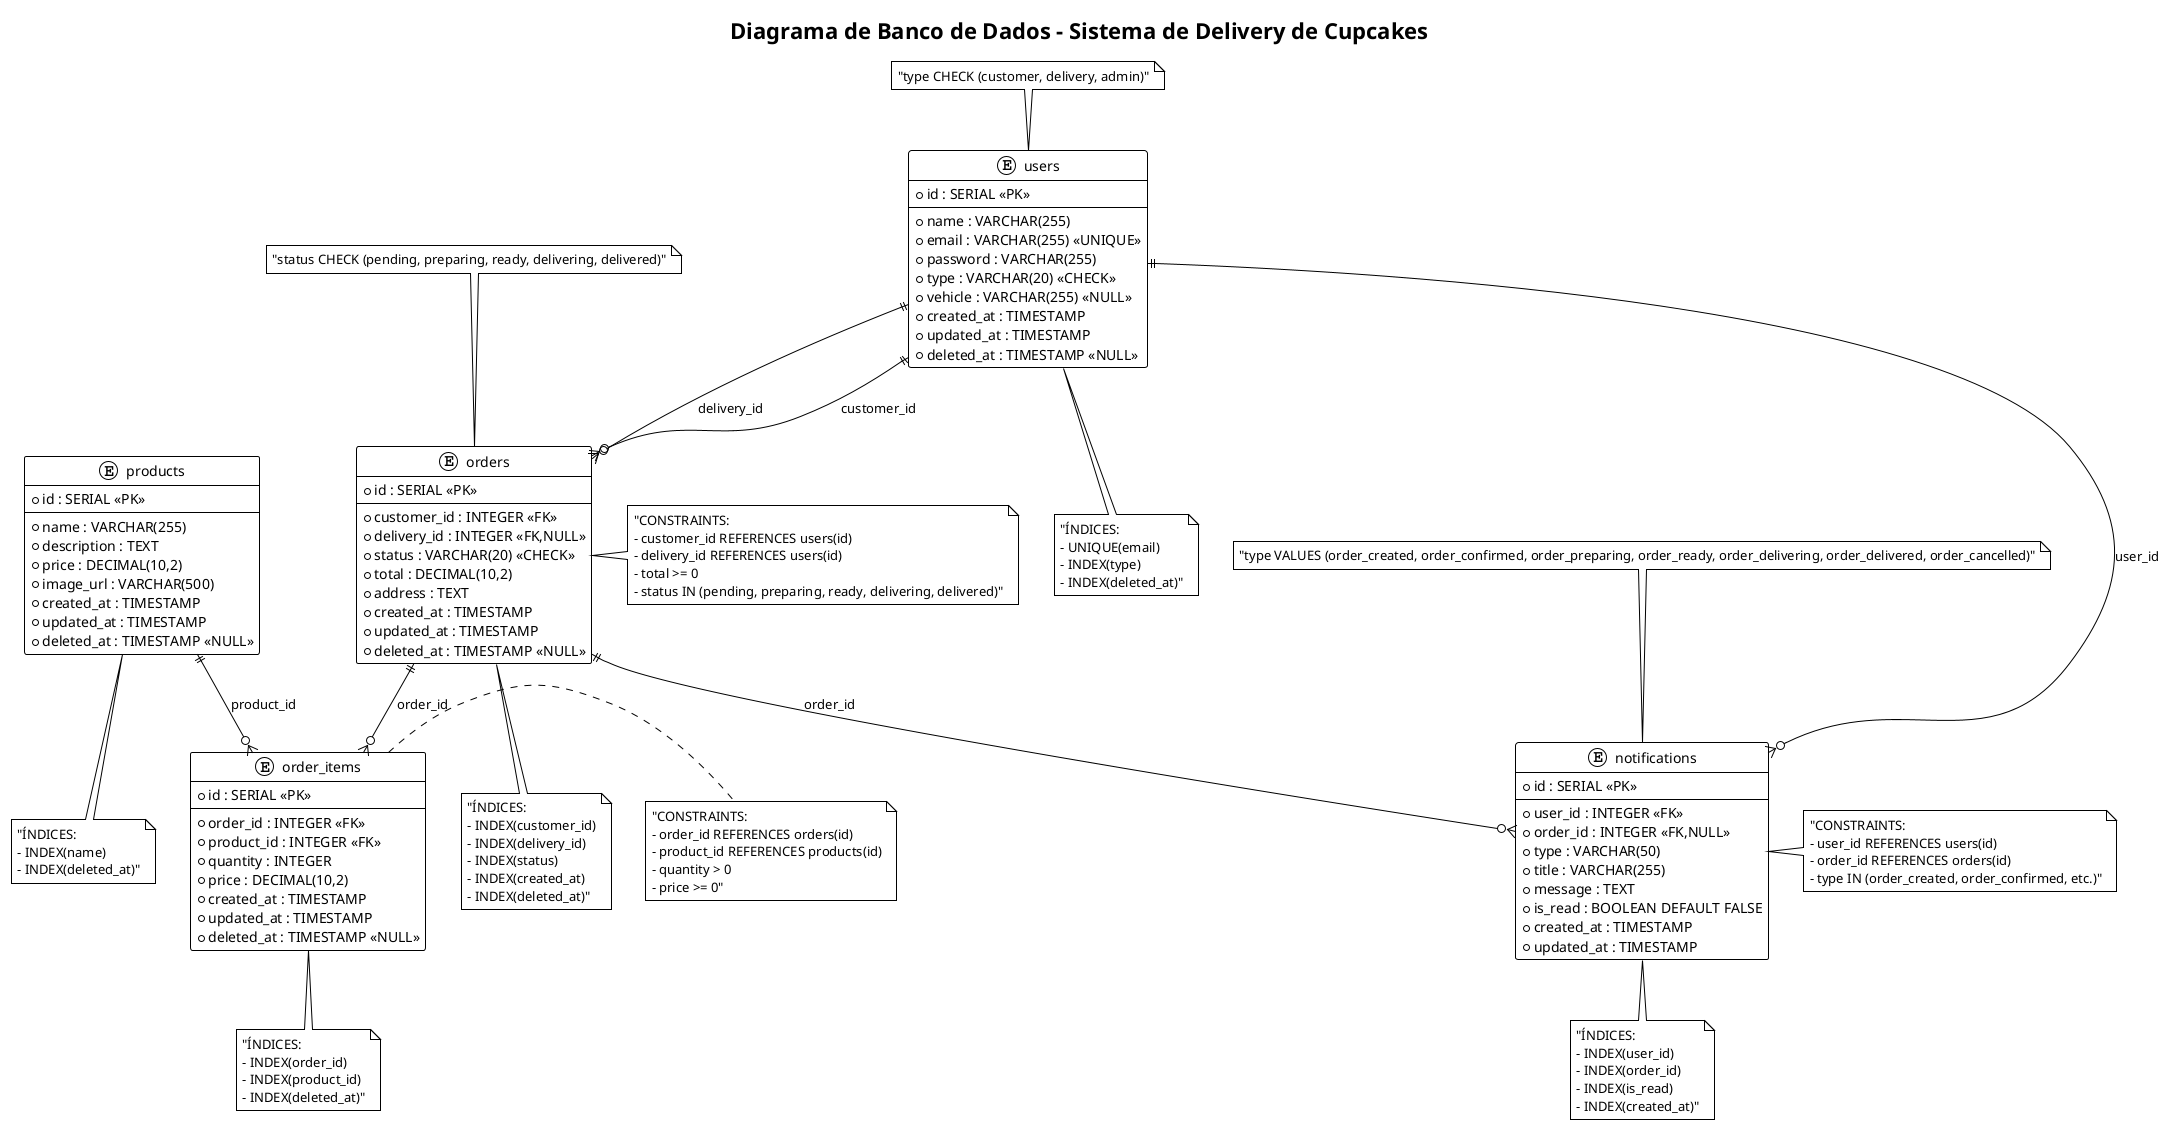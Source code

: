 @startuml diagrama_banco_dados
!theme plain

title Diagrama de Banco de Dados - Sistema de Delivery de Cupcakes

' Configurações de aparência
skinparam entity {
    BackgroundColor #E8F4FD
    BorderColor #1976D2
    FontColor Black
}

skinparam enum {
    BackgroundColor #FFF3E0
    BorderColor #F57C00
}

' Entidades principais
entity "users" {
    * id : SERIAL <<PK>>
    --
    * name : VARCHAR(255)
    * email : VARCHAR(255) <<UNIQUE>>
    * password : VARCHAR(255)
    * type : VARCHAR(20) <<CHECK>>
    * vehicle : VARCHAR(255) <<NULL>>
    * created_at : TIMESTAMP
    * updated_at : TIMESTAMP
    * deleted_at : TIMESTAMP <<NULL>>
}

entity "products" {
    * id : SERIAL <<PK>>
    --
    * name : VARCHAR(255)
    * description : TEXT
    * price : DECIMAL(10,2)
    * image_url : VARCHAR(500)
    * created_at : TIMESTAMP
    * updated_at : TIMESTAMP
    * deleted_at : TIMESTAMP <<NULL>>
}

entity "orders" {
    * id : SERIAL <<PK>>
    --
    * customer_id : INTEGER <<FK>>
    * delivery_id : INTEGER <<FK,NULL>>
    * status : VARCHAR(20) <<CHECK>>
    * total : DECIMAL(10,2)
    * address : TEXT
    * created_at : TIMESTAMP
    * updated_at : TIMESTAMP
    * deleted_at : TIMESTAMP <<NULL>>
}

entity "order_items" {
    * id : SERIAL <<PK>>
    --
    * order_id : INTEGER <<FK>>
    * product_id : INTEGER <<FK>>
    * quantity : INTEGER
    * price : DECIMAL(10,2)
    * created_at : TIMESTAMP
    * updated_at : TIMESTAMP
    * deleted_at : TIMESTAMP <<NULL>>
}

entity "notifications" {
    * id : SERIAL <<PK>>
    --
    * user_id : INTEGER <<FK>>
    * order_id : INTEGER <<FK,NULL>>
    * type : VARCHAR(50)
    * title : VARCHAR(255)
    * message : TEXT
    * is_read : BOOLEAN DEFAULT FALSE
    * created_at : TIMESTAMP
    * updated_at : TIMESTAMP
}

' Enums representados como notas
note top of users : "type CHECK (customer, delivery, admin)"
note top of orders : "status CHECK (pending, preparing, ready, delivering, delivered)"
note top of notifications : "type VALUES (order_created, order_confirmed, order_preparing, order_ready, order_delivering, order_delivered, order_cancelled)"

' Relacionamentos
users ||--o{ orders : "customer_id"
users ||--o{ orders : "delivery_id"
users ||--o{ notifications : "user_id"

orders ||--o{ order_items : "order_id"
orders ||--o{ notifications : "order_id"

products ||--o{ order_items : "product_id"

' Índices importantes
note bottom of users : "ÍNDICES:\n- UNIQUE(email)\n- INDEX(type)\n- INDEX(deleted_at)"

note bottom of orders : "ÍNDICES:\n- INDEX(customer_id)\n- INDEX(delivery_id)\n- INDEX(status)\n- INDEX(created_at)\n- INDEX(deleted_at)"

note bottom of order_items : "ÍNDICES:\n- INDEX(order_id)\n- INDEX(product_id)\n- INDEX(deleted_at)"

note bottom of notifications : "ÍNDICES:\n- INDEX(user_id)\n- INDEX(order_id)\n- INDEX(is_read)\n- INDEX(created_at)"

note bottom of products : "ÍNDICES:\n- INDEX(name)\n- INDEX(deleted_at)"

' Constraints
note right of orders : "CONSTRAINTS:\n- customer_id REFERENCES users(id)\n- delivery_id REFERENCES users(id)\n- total >= 0\n- status IN (pending, preparing, ready, delivering, delivered)"

note right of order_items : "CONSTRAINTS:\n- order_id REFERENCES orders(id)\n- product_id REFERENCES products(id)\n- quantity > 0\n- price >= 0"

note right of notifications : "CONSTRAINTS:\n- user_id REFERENCES users(id)\n- order_id REFERENCES orders(id)\n- type IN (order_created, order_confirmed, etc.)"

@enduml
